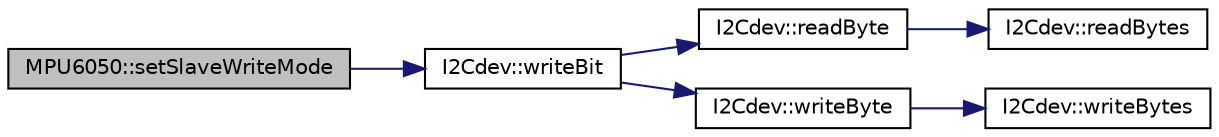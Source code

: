 digraph "MPU6050::setSlaveWriteMode"
{
  edge [fontname="Helvetica",fontsize="10",labelfontname="Helvetica",labelfontsize="10"];
  node [fontname="Helvetica",fontsize="10",shape=record];
  rankdir="LR";
  Node1363 [label="MPU6050::setSlaveWriteMode",height=0.2,width=0.4,color="black", fillcolor="grey75", style="filled", fontcolor="black"];
  Node1363 -> Node1364 [color="midnightblue",fontsize="10",style="solid",fontname="Helvetica"];
  Node1364 [label="I2Cdev::writeBit",height=0.2,width=0.4,color="black", fillcolor="white", style="filled",URL="$class_i2_cdev.html#aa68890af87de5471d32e583ebbd91acb",tooltip="write a single bit in an 8-bit device register. "];
  Node1364 -> Node1365 [color="midnightblue",fontsize="10",style="solid",fontname="Helvetica"];
  Node1365 [label="I2Cdev::readByte",height=0.2,width=0.4,color="black", fillcolor="white", style="filled",URL="$class_i2_cdev.html#aef1db446b45660c6631fc780278ac366",tooltip="Read single byte from an 8-bit device register. "];
  Node1365 -> Node1366 [color="midnightblue",fontsize="10",style="solid",fontname="Helvetica"];
  Node1366 [label="I2Cdev::readBytes",height=0.2,width=0.4,color="black", fillcolor="white", style="filled",URL="$class_i2_cdev.html#ae1eed9468ce4653e080bfd8481d2ac88",tooltip="Read multiple bytes from an 8-bit device register. "];
  Node1364 -> Node1367 [color="midnightblue",fontsize="10",style="solid",fontname="Helvetica"];
  Node1367 [label="I2Cdev::writeByte",height=0.2,width=0.4,color="black", fillcolor="white", style="filled",URL="$class_i2_cdev.html#aeb297637ef985cd562da465ba61b7042",tooltip="Write single byte to an 8-bit device register. "];
  Node1367 -> Node1368 [color="midnightblue",fontsize="10",style="solid",fontname="Helvetica"];
  Node1368 [label="I2Cdev::writeBytes",height=0.2,width=0.4,color="black", fillcolor="white", style="filled",URL="$class_i2_cdev.html#aa4e39cac6c0eac5112f9132084bcc93e"];
}
